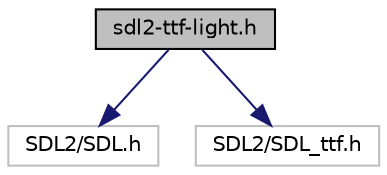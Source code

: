 digraph "sdl2-ttf-light.h"
{
 // LATEX_PDF_SIZE
  edge [fontname="Helvetica",fontsize="10",labelfontname="Helvetica",labelfontsize="10"];
  node [fontname="Helvetica",fontsize="10",shape=record];
  Node1 [label="sdl2-ttf-light.h",height=0.2,width=0.4,color="black", fillcolor="grey75", style="filled", fontcolor="black",tooltip="sur-couche de SDL2_ttf pour simplifier son utilisation pour le projet (modifié)"];
  Node1 -> Node2 [color="midnightblue",fontsize="10",style="solid"];
  Node2 [label="SDL2/SDL.h",height=0.2,width=0.4,color="grey75", fillcolor="white", style="filled",tooltip=" "];
  Node1 -> Node3 [color="midnightblue",fontsize="10",style="solid"];
  Node3 [label="SDL2/SDL_ttf.h",height=0.2,width=0.4,color="grey75", fillcolor="white", style="filled",tooltip=" "];
}
